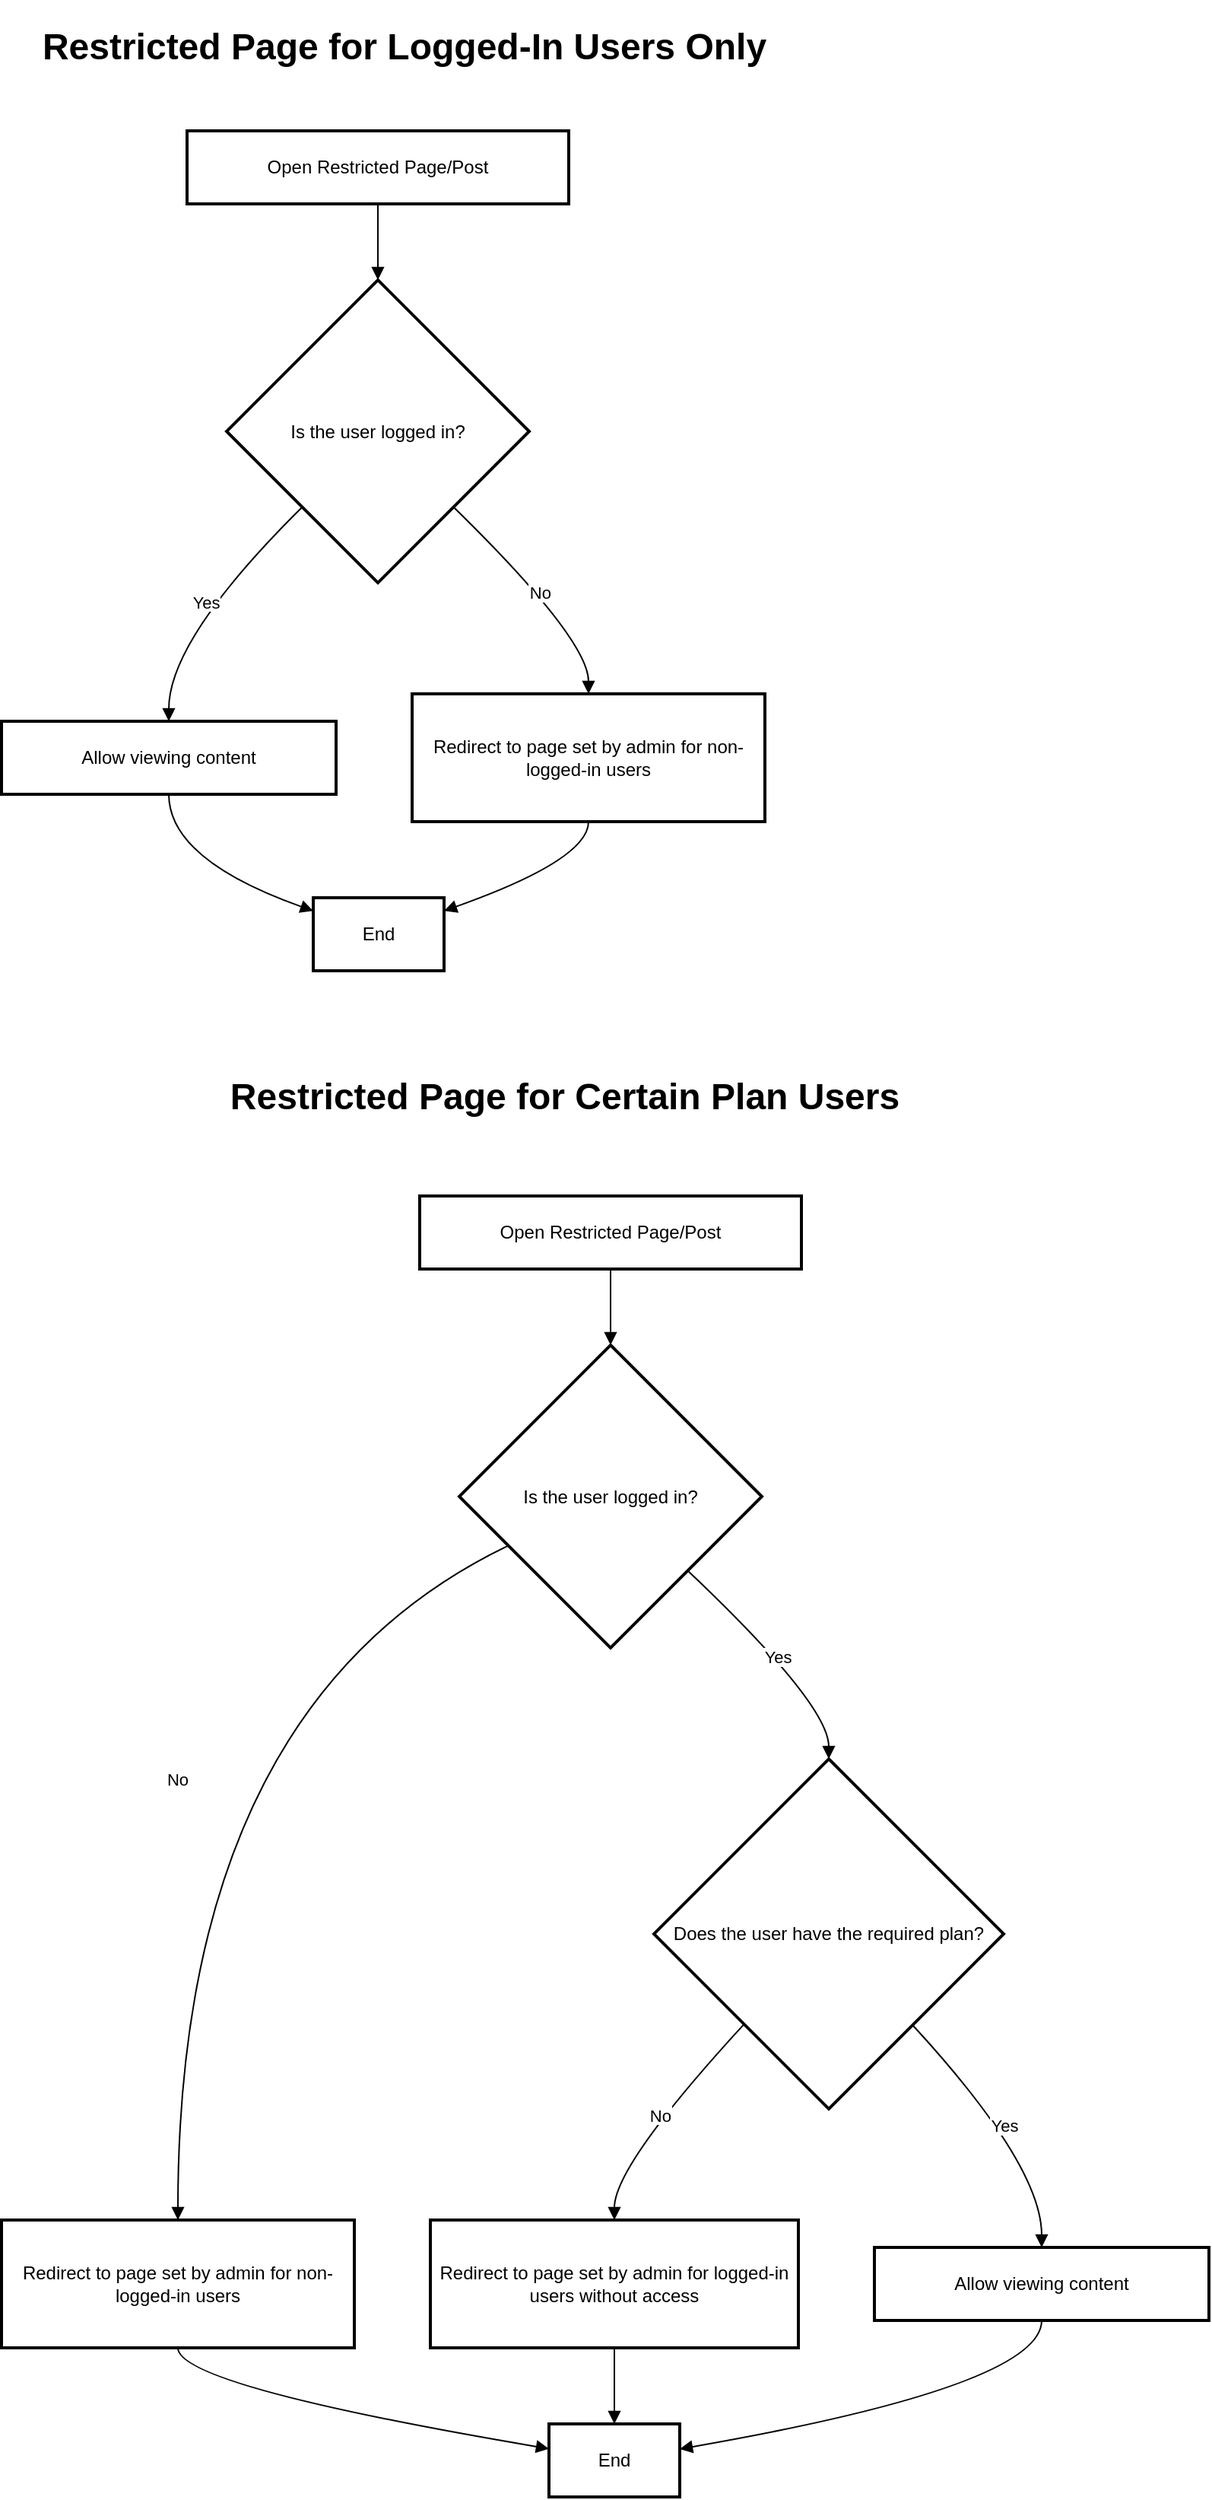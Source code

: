 <mxfile version="24.9.0">
  <diagram name="Page-1" id="choyo2KUzymwxyXZvNVM">
    <mxGraphModel dx="1235" dy="1824" grid="1" gridSize="10" guides="1" tooltips="1" connect="1" arrows="1" fold="1" page="1" pageScale="1" pageWidth="827" pageHeight="1169" math="0" shadow="0">
      <root>
        <mxCell id="0" />
        <mxCell id="1" parent="0" />
        <mxCell id="dA65nE2rKrTTTZxNwD38-27" value="Open Restricted Page/Post" style="whiteSpace=wrap;strokeWidth=2;" vertex="1" parent="1">
          <mxGeometry x="142" y="20" width="251" height="48" as="geometry" />
        </mxCell>
        <mxCell id="dA65nE2rKrTTTZxNwD38-28" value="Is the user logged in?" style="rhombus;strokeWidth=2;whiteSpace=wrap;" vertex="1" parent="1">
          <mxGeometry x="168" y="118" width="199" height="199" as="geometry" />
        </mxCell>
        <mxCell id="dA65nE2rKrTTTZxNwD38-29" value="Allow viewing content" style="whiteSpace=wrap;strokeWidth=2;" vertex="1" parent="1">
          <mxGeometry x="20" y="408" width="220" height="48" as="geometry" />
        </mxCell>
        <mxCell id="dA65nE2rKrTTTZxNwD38-30" value="Redirect to page set by admin for non-logged-in users" style="whiteSpace=wrap;strokeWidth=2;" vertex="1" parent="1">
          <mxGeometry x="290" y="390" width="232" height="84" as="geometry" />
        </mxCell>
        <mxCell id="dA65nE2rKrTTTZxNwD38-31" value="End" style="whiteSpace=wrap;strokeWidth=2;" vertex="1" parent="1">
          <mxGeometry x="225" y="524" width="86" height="48" as="geometry" />
        </mxCell>
        <mxCell id="dA65nE2rKrTTTZxNwD38-32" value="" style="curved=1;startArrow=none;endArrow=block;exitX=0.5;exitY=1.01;entryX=0.5;entryY=0;rounded=0;" edge="1" parent="1" source="dA65nE2rKrTTTZxNwD38-27" target="dA65nE2rKrTTTZxNwD38-28">
          <mxGeometry relative="1" as="geometry">
            <Array as="points" />
          </mxGeometry>
        </mxCell>
        <mxCell id="dA65nE2rKrTTTZxNwD38-33" value="Yes" style="curved=1;startArrow=none;endArrow=block;exitX=0;exitY=1;entryX=0.5;entryY=-0.01;rounded=0;" edge="1" parent="1" source="dA65nE2rKrTTTZxNwD38-28" target="dA65nE2rKrTTTZxNwD38-29">
          <mxGeometry relative="1" as="geometry">
            <Array as="points">
              <mxPoint x="130" y="354" />
            </Array>
          </mxGeometry>
        </mxCell>
        <mxCell id="dA65nE2rKrTTTZxNwD38-34" value="No" style="curved=1;startArrow=none;endArrow=block;exitX=1;exitY=1;entryX=0.5;entryY=0;rounded=0;" edge="1" parent="1" source="dA65nE2rKrTTTZxNwD38-28" target="dA65nE2rKrTTTZxNwD38-30">
          <mxGeometry relative="1" as="geometry">
            <Array as="points">
              <mxPoint x="406" y="354" />
            </Array>
          </mxGeometry>
        </mxCell>
        <mxCell id="dA65nE2rKrTTTZxNwD38-35" value="" style="curved=1;startArrow=none;endArrow=block;exitX=0.5;exitY=1;entryX=0;entryY=0.18;rounded=0;" edge="1" parent="1" source="dA65nE2rKrTTTZxNwD38-29" target="dA65nE2rKrTTTZxNwD38-31">
          <mxGeometry relative="1" as="geometry">
            <Array as="points">
              <mxPoint x="130" y="499" />
            </Array>
          </mxGeometry>
        </mxCell>
        <mxCell id="dA65nE2rKrTTTZxNwD38-36" value="" style="curved=1;startArrow=none;endArrow=block;exitX=0.5;exitY=1;entryX=1;entryY=0.18;rounded=0;" edge="1" parent="1" source="dA65nE2rKrTTTZxNwD38-30" target="dA65nE2rKrTTTZxNwD38-31">
          <mxGeometry relative="1" as="geometry">
            <Array as="points">
              <mxPoint x="406" y="499" />
            </Array>
          </mxGeometry>
        </mxCell>
        <mxCell id="dA65nE2rKrTTTZxNwD38-37" value="&lt;h1&gt;Restricted Page for Logged-In Users Only&lt;/h1&gt;" style="text;strokeColor=none;align=center;fillColor=none;html=1;verticalAlign=middle;whiteSpace=wrap;rounded=0;" vertex="1" parent="1">
          <mxGeometry x="30" y="-50" width="510" height="30" as="geometry" />
        </mxCell>
        <mxCell id="dA65nE2rKrTTTZxNwD38-117" value="&lt;h1&gt;Restricted Page for Certain Plan Users&lt;/h1&gt;" style="text;html=1;align=center;verticalAlign=middle;resizable=0;points=[];autosize=1;strokeColor=none;fillColor=none;" vertex="1" parent="1">
          <mxGeometry x="160" y="620" width="460" height="70" as="geometry" />
        </mxCell>
        <mxCell id="dA65nE2rKrTTTZxNwD38-118" value="Open Restricted Page/Post" style="whiteSpace=wrap;strokeWidth=2;" vertex="1" parent="1">
          <mxGeometry x="295" y="720" width="251" height="48" as="geometry" />
        </mxCell>
        <mxCell id="dA65nE2rKrTTTZxNwD38-119" value="Is the user logged in?" style="rhombus;strokeWidth=2;whiteSpace=wrap;" vertex="1" parent="1">
          <mxGeometry x="321" y="818" width="199" height="199" as="geometry" />
        </mxCell>
        <mxCell id="dA65nE2rKrTTTZxNwD38-120" value="Redirect to page set by admin for non-logged-in users" style="whiteSpace=wrap;strokeWidth=2;" vertex="1" parent="1">
          <mxGeometry x="20" y="1393" width="232" height="84" as="geometry" />
        </mxCell>
        <mxCell id="dA65nE2rKrTTTZxNwD38-121" value="Does the user have the required plan?" style="rhombus;strokeWidth=2;whiteSpace=wrap;" vertex="1" parent="1">
          <mxGeometry x="449" y="1090" width="230" height="230" as="geometry" />
        </mxCell>
        <mxCell id="dA65nE2rKrTTTZxNwD38-122" value="Redirect to page set by admin for logged-in users without access" style="whiteSpace=wrap;strokeWidth=2;" vertex="1" parent="1">
          <mxGeometry x="302" y="1393" width="242" height="84" as="geometry" />
        </mxCell>
        <mxCell id="dA65nE2rKrTTTZxNwD38-123" value="Allow viewing content" style="whiteSpace=wrap;strokeWidth=2;" vertex="1" parent="1">
          <mxGeometry x="594" y="1411" width="220" height="48" as="geometry" />
        </mxCell>
        <mxCell id="dA65nE2rKrTTTZxNwD38-124" value="End" style="whiteSpace=wrap;strokeWidth=2;" vertex="1" parent="1">
          <mxGeometry x="380" y="1527" width="86" height="48" as="geometry" />
        </mxCell>
        <mxCell id="dA65nE2rKrTTTZxNwD38-125" value="" style="curved=1;startArrow=none;endArrow=block;exitX=0.5;exitY=1.01;entryX=0.5;entryY=0;rounded=0;" edge="1" parent="1" source="dA65nE2rKrTTTZxNwD38-118" target="dA65nE2rKrTTTZxNwD38-119">
          <mxGeometry relative="1" as="geometry">
            <Array as="points" />
          </mxGeometry>
        </mxCell>
        <mxCell id="dA65nE2rKrTTTZxNwD38-126" value="No" style="curved=1;startArrow=none;endArrow=block;exitX=0;exitY=0.74;entryX=0.5;entryY=0;rounded=0;" edge="1" parent="1" source="dA65nE2rKrTTTZxNwD38-119" target="dA65nE2rKrTTTZxNwD38-120">
          <mxGeometry relative="1" as="geometry">
            <Array as="points">
              <mxPoint x="136" y="1054" />
            </Array>
          </mxGeometry>
        </mxCell>
        <mxCell id="dA65nE2rKrTTTZxNwD38-127" value="Yes" style="curved=1;startArrow=none;endArrow=block;exitX=1;exitY=0.98;entryX=0.5;entryY=0;rounded=0;" edge="1" parent="1" source="dA65nE2rKrTTTZxNwD38-119" target="dA65nE2rKrTTTZxNwD38-121">
          <mxGeometry relative="1" as="geometry">
            <Array as="points">
              <mxPoint x="564" y="1054" />
            </Array>
          </mxGeometry>
        </mxCell>
        <mxCell id="dA65nE2rKrTTTZxNwD38-128" value="No" style="curved=1;startArrow=none;endArrow=block;exitX=0.03;exitY=1;entryX=0.5;entryY=0;rounded=0;" edge="1" parent="1" source="dA65nE2rKrTTTZxNwD38-121" target="dA65nE2rKrTTTZxNwD38-122">
          <mxGeometry relative="1" as="geometry">
            <Array as="points">
              <mxPoint x="423" y="1357" />
            </Array>
          </mxGeometry>
        </mxCell>
        <mxCell id="dA65nE2rKrTTTZxNwD38-129" value="Yes" style="curved=1;startArrow=none;endArrow=block;exitX=0.96;exitY=1;entryX=0.5;entryY=-0.01;rounded=0;" edge="1" parent="1" source="dA65nE2rKrTTTZxNwD38-121" target="dA65nE2rKrTTTZxNwD38-123">
          <mxGeometry relative="1" as="geometry">
            <Array as="points">
              <mxPoint x="704" y="1357" />
            </Array>
          </mxGeometry>
        </mxCell>
        <mxCell id="dA65nE2rKrTTTZxNwD38-130" value="" style="curved=1;startArrow=none;endArrow=block;exitX=0.5;exitY=1;entryX=0;entryY=0.34;rounded=0;" edge="1" parent="1" source="dA65nE2rKrTTTZxNwD38-120" target="dA65nE2rKrTTTZxNwD38-124">
          <mxGeometry relative="1" as="geometry">
            <Array as="points">
              <mxPoint x="136" y="1502" />
            </Array>
          </mxGeometry>
        </mxCell>
        <mxCell id="dA65nE2rKrTTTZxNwD38-131" value="" style="curved=1;startArrow=none;endArrow=block;exitX=0.5;exitY=1;entryX=0.5;entryY=-0.01;rounded=0;" edge="1" parent="1" source="dA65nE2rKrTTTZxNwD38-122" target="dA65nE2rKrTTTZxNwD38-124">
          <mxGeometry relative="1" as="geometry">
            <Array as="points" />
          </mxGeometry>
        </mxCell>
        <mxCell id="dA65nE2rKrTTTZxNwD38-132" value="" style="curved=1;startArrow=none;endArrow=block;exitX=0.5;exitY=1;entryX=1.01;entryY=0.34;rounded=0;" edge="1" parent="1" source="dA65nE2rKrTTTZxNwD38-123" target="dA65nE2rKrTTTZxNwD38-124">
          <mxGeometry relative="1" as="geometry">
            <Array as="points">
              <mxPoint x="704" y="1502" />
            </Array>
          </mxGeometry>
        </mxCell>
      </root>
    </mxGraphModel>
  </diagram>
</mxfile>
